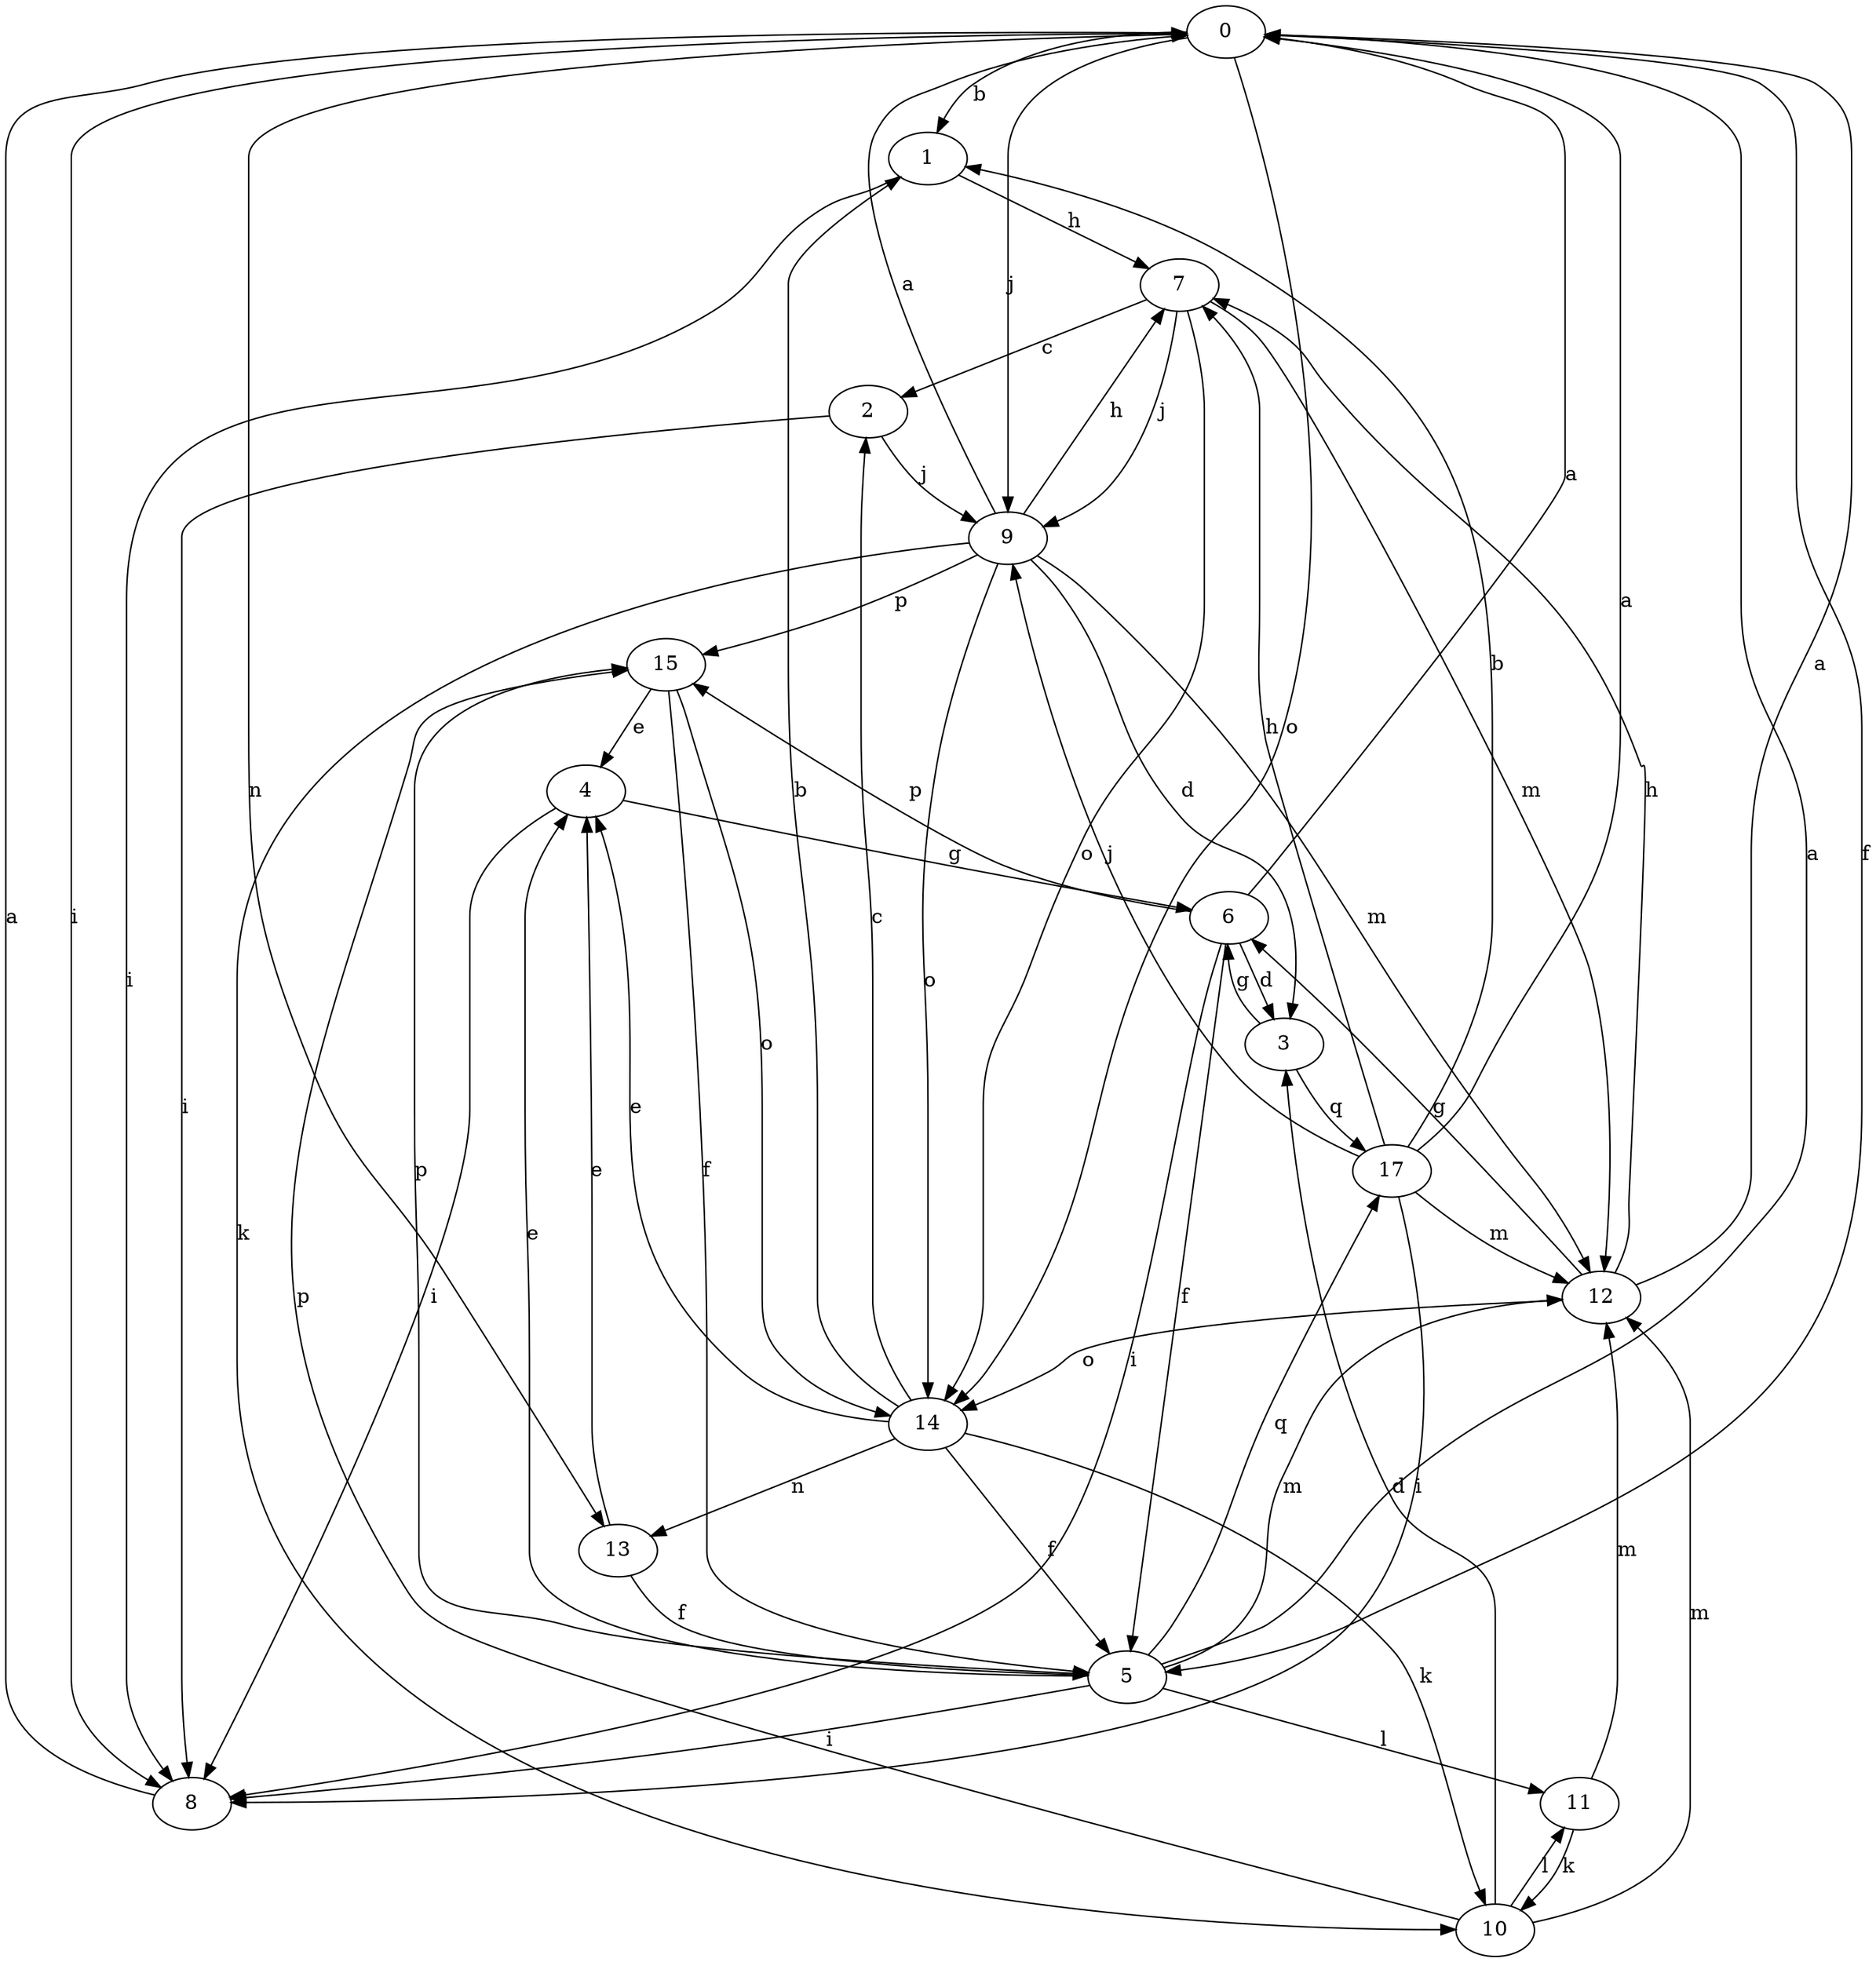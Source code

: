 strict digraph  {
0;
1;
2;
3;
4;
5;
6;
7;
8;
9;
10;
11;
12;
13;
14;
15;
17;
0 -> 1  [label=b];
0 -> 5  [label=f];
0 -> 8  [label=i];
0 -> 9  [label=j];
0 -> 13  [label=n];
0 -> 14  [label=o];
1 -> 7  [label=h];
1 -> 8  [label=i];
2 -> 8  [label=i];
2 -> 9  [label=j];
3 -> 6  [label=g];
3 -> 17  [label=q];
4 -> 6  [label=g];
4 -> 8  [label=i];
5 -> 0  [label=a];
5 -> 4  [label=e];
5 -> 8  [label=i];
5 -> 11  [label=l];
5 -> 12  [label=m];
5 -> 15  [label=p];
5 -> 17  [label=q];
6 -> 0  [label=a];
6 -> 3  [label=d];
6 -> 5  [label=f];
6 -> 8  [label=i];
6 -> 15  [label=p];
7 -> 2  [label=c];
7 -> 9  [label=j];
7 -> 12  [label=m];
7 -> 14  [label=o];
8 -> 0  [label=a];
9 -> 0  [label=a];
9 -> 3  [label=d];
9 -> 7  [label=h];
9 -> 10  [label=k];
9 -> 12  [label=m];
9 -> 14  [label=o];
9 -> 15  [label=p];
10 -> 3  [label=d];
10 -> 11  [label=l];
10 -> 12  [label=m];
10 -> 15  [label=p];
11 -> 10  [label=k];
11 -> 12  [label=m];
12 -> 0  [label=a];
12 -> 6  [label=g];
12 -> 7  [label=h];
12 -> 14  [label=o];
13 -> 4  [label=e];
13 -> 5  [label=f];
14 -> 1  [label=b];
14 -> 2  [label=c];
14 -> 4  [label=e];
14 -> 5  [label=f];
14 -> 10  [label=k];
14 -> 13  [label=n];
15 -> 4  [label=e];
15 -> 5  [label=f];
15 -> 14  [label=o];
17 -> 0  [label=a];
17 -> 1  [label=b];
17 -> 7  [label=h];
17 -> 8  [label=i];
17 -> 9  [label=j];
17 -> 12  [label=m];
}
